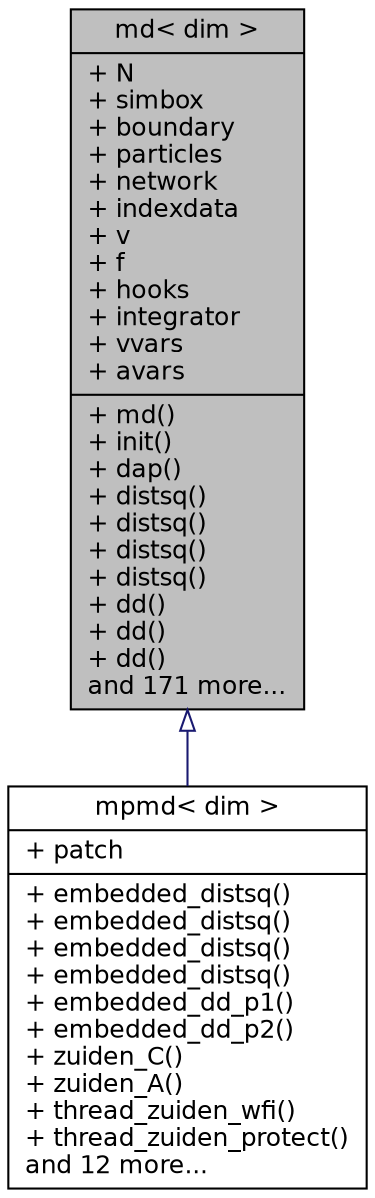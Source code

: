 digraph "md&lt; dim &gt;"
{
 // INTERACTIVE_SVG=YES
 // LATEX_PDF_SIZE
  bgcolor="transparent";
  edge [fontname="Helvetica",fontsize="12",labelfontname="Helvetica",labelfontsize="12"];
  node [fontname="Helvetica",fontsize="12",shape=record];
  Node1 [label="{md\< dim \>\n|+ N\l+ simbox\l+ boundary\l+ particles\l+ network\l+ indexdata\l+ v\l+ f\l+ hooks\l+ integrator\l+ vvars\l+ avars\l|+ md()\l+ init()\l+ dap()\l+ distsq()\l+ distsq()\l+ distsq()\l+ distsq()\l+ dd()\l+ dd()\l+ dd()\land 171 more...\l}",height=0.2,width=0.4,color="black", fillcolor="grey75", style="filled", fontcolor="black",tooltip="This structure defines the molecular dynamics simulation."];
  Node1 -> Node2 [dir="back",color="midnightblue",fontsize="12",style="solid",arrowtail="onormal",fontname="Helvetica"];
  Node2 [label="{mpmd\< dim \>\n|+ patch\l|+ embedded_distsq()\l+ embedded_distsq()\l+ embedded_distsq()\l+ embedded_distsq()\l+ embedded_dd_p1()\l+ embedded_dd_p2()\l+ zuiden_C()\l+ zuiden_A()\l+ thread_zuiden_wfi()\l+ thread_zuiden_protect()\land 12 more...\l}",height=0.2,width=0.4,color="black",URL="$structmpmd.html",tooltip="This structure takes care of Monge patch molecular dynamics simulations."];
}
